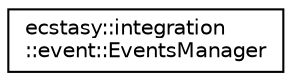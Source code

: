 digraph "Graphical Class Hierarchy"
{
 // LATEX_PDF_SIZE
  edge [fontname="Helvetica",fontsize="10",labelfontname="Helvetica",labelfontsize="10"];
  node [fontname="Helvetica",fontsize="10",shape=record];
  rankdir="LR";
  Node0 [label="ecstasy::integration\l::event::EventsManager",height=0.2,width=0.4,color="black", fillcolor="white", style="filled",URL="$classecstasy_1_1integration_1_1event_1_1_events_manager.html",tooltip="Static helper class to handle ecstasy events."];
}
